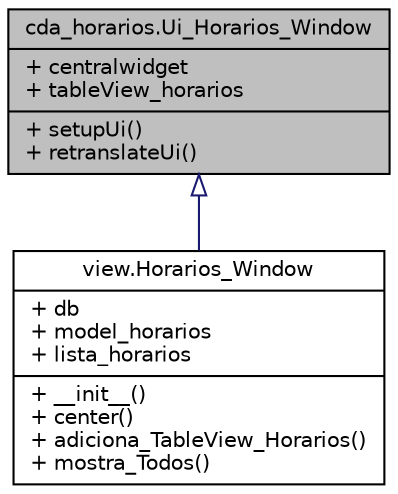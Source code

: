digraph G
{
 // INTERACTIVE_SVG=YES
  bgcolor="transparent";
  edge [fontname="Helvetica",fontsize="10",labelfontname="Helvetica",labelfontsize="10"];
  node [fontname="Helvetica",fontsize="10",shape=record];
  Node1 [label="{cda_horarios.Ui_Horarios_Window\n|+ centralwidget\l+ tableView_horarios\l|+ setupUi()\l+ retranslateUi()\l}",height=0.2,width=0.4,color="black", fillcolor="grey75", style="filled" fontcolor="black"];
  Node1 -> Node2 [dir="back",color="midnightblue",fontsize="10",style="solid",arrowtail="onormal",fontname="Helvetica"];
  Node2 [label="{view.Horarios_Window\n|+ db\l+ model_horarios\l+ lista_horarios\l|+ __init__()\l+ center()\l+ adiciona_TableView_Horarios()\l+ mostra_Todos()\l}",height=0.2,width=0.4,color="black",URL="$classview_1_1_horarios___window.html",tooltip="Janela para visualizar os horarios dos funcionarios."];
}
